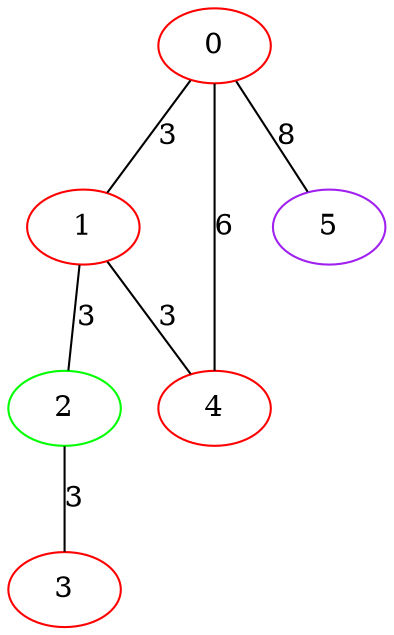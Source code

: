 graph "" {
0 [color=red, weight=1];
1 [color=red, weight=1];
2 [color=green, weight=2];
3 [color=red, weight=1];
4 [color=red, weight=1];
5 [color=purple, weight=4];
0 -- 1  [key=0, label=3];
0 -- 4  [key=0, label=6];
0 -- 5  [key=0, label=8];
1 -- 2  [key=0, label=3];
1 -- 4  [key=0, label=3];
2 -- 3  [key=0, label=3];
}
